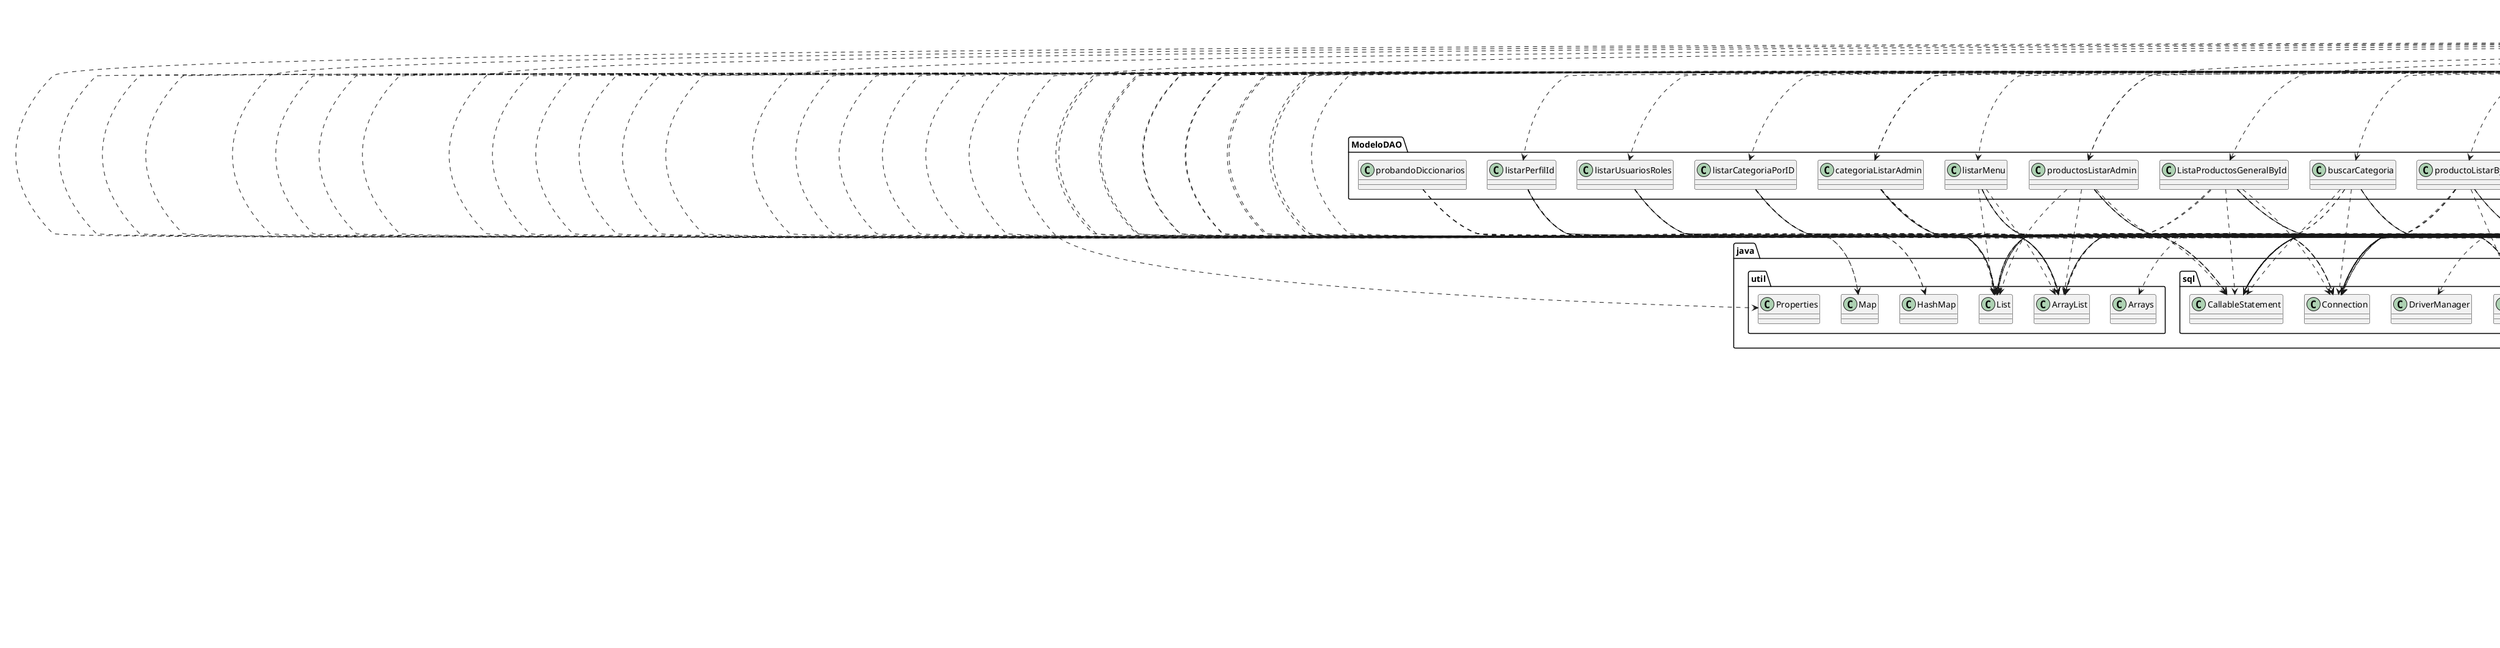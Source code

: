 @startuml
annotation java.lang.Override
class Config.ConexionMySQL
class Controlador.ControladorCategoria
class Controlador.ControladorCliente
class Controlador.ControladorPerfil
class Controlador.ControladorProducto
class Controlador.ControladorTrabajador
class Controlador.controladorValidar
class Controlador.controladorVistasCliente
class Modelo.Categoria
class Modelo.Cliente
class Modelo.Empleado
class Modelo.Md5
class Modelo.Menu
class Modelo.MenuPerfil
class Modelo.Pedido
class Modelo.Perfil
class Modelo.Producto
class Modelo.Usuario
class ModeloDAO.ListaProductosGeneralById
class ModeloDAO.ObtenerUsuarioMaximo
class ModeloDAO.PerfilAsignarMenuDAO
class ModeloDAO.PerfilEditarDAO
class ModeloDAO.ValidarMenuDAO
class ModeloDAO.ValidarUsuario
class ModeloDAO.actualizarPerfil
class ModeloDAO.actualizarProducto
class ModeloDAO.agregarCategoria
class ModeloDAO.agregarClienteActivar
class ModeloDAO.agregarPerfil
class ModeloDAO.agregarProducto
class ModeloDAO.agregarUsuarioActivarCuenta
class ModeloDAO.buscarCategoria
class ModeloDAO.buscarProductoAdmin
class ModeloDAO.categoriaListarAdmin
class ModeloDAO.deshabilitarPerfil
class ModeloDAO.editarCategoria
class ModeloDAO.eliminarCategoria
class ModeloDAO.eliminarProducto
class ModeloDAO.filtrarPerfil
class ModeloDAO.habilitarPerfil
class ModeloDAO.listarCategoriaPorID
class ModeloDAO.listarMenu
class ModeloDAO.listarPerfilId
class ModeloDAO.listarUsuariosRoles
class ModeloDAO.mostrarCategoria
class ModeloDAO.mostrarProducto
class ModeloDAO.ocultarCategoria
class ModeloDAO.ocultarProducto
class ModeloDAO.perfilEliminar
class ModeloDAO.probandoDiccionarios
class ModeloDAO.productoListarById
class ModeloDAO.productosListarAdmin
class ModeloDAO.revisarDatosRegistro
class com.google.gson.Gson
class java.io.IOException
class java.io.PrintWriter
class java.security.MessageDigest
class java.sql.CallableStatement
class java.sql.Connection
class java.sql.DriverManager
class java.sql.ResultSet
class java.sql.Types
class java.util.ArrayList
class java.util.Arrays
class java.util.HashMap
class java.util.List
class java.util.Map
class java.util.Properties
class javax.activation.DataHandler
class javax.activation.FileDataSource
class javax.crypto.Cipher
class javax.crypto.SecretKey
class javax.crypto.spec.SecretKeySpec
class javax.mail.BodyPart
class javax.mail.Message
class javax.mail.Session
class javax.mail.Transport
class javax.mail.internet.InternetAddress
class javax.mail.internet.MimeBodyPart
class javax.mail.internet.MimeMessage
class javax.mail.internet.MimeMultipart
class javax.servlet.ServletException
class javax.servlet.http.HttpServlet
class javax.servlet.http.HttpServletRequest
class javax.servlet.http.HttpServletResponse
class javax.servlet.http.HttpSession
class org.apache.commons.codec.binary.Base64
interface Interfaces.IAgregarCliente
interface Interfaces.IAgregarGeneral
interface Interfaces.IAgregarUsuario
interface Interfaces.IBuscar
interface Interfaces.ICambiarEstado
interface Interfaces.IConexion
interface Interfaces.IEditarGeneral
interface Interfaces.IListar
interface Interfaces.IListarById
interface Interfaces.IObtenerMaxId
interface Interfaces.IValidarDatosRegistro
interface Interfaces.IValidarMenu
interface Interfaces.IValidarUsuario
Config.ConexionMySQL ..> java.lang.Override
Config.ConexionMySQL ..> java.sql.Connection
Config.ConexionMySQL ..> java.sql.DriverManager
Config.ConexionMySQL --|> Interfaces.IConexion
Controlador.ControladorCategoria ..> java.lang.Override
Controlador.ControladorCategoria ..> Modelo.Categoria
Controlador.ControladorCategoria ..> ModeloDAO.agregarCategoria
Controlador.ControladorCategoria ..> ModeloDAO.buscarCategoria
Controlador.ControladorCategoria ..> ModeloDAO.categoriaListarAdmin
Controlador.ControladorCategoria ..> ModeloDAO.editarCategoria
Controlador.ControladorCategoria ..> ModeloDAO.eliminarCategoria
Controlador.ControladorCategoria ..> ModeloDAO.listarCategoriaPorID
Controlador.ControladorCategoria ..> ModeloDAO.mostrarCategoria
Controlador.ControladorCategoria ..> ModeloDAO.ocultarCategoria
Controlador.ControladorCategoria ..> com.google.gson.Gson
Controlador.ControladorCategoria ..> java.io.IOException
Controlador.ControladorCategoria ..> java.io.PrintWriter
Controlador.ControladorCategoria ..> java.util.ArrayList
Controlador.ControladorCategoria ..> java.util.List
Controlador.ControladorCategoria ..> javax.servlet.ServletException
Controlador.ControladorCategoria --|> javax.servlet.http.HttpServlet
Controlador.ControladorCategoria ..> javax.servlet.http.HttpServletRequest
Controlador.ControladorCategoria ..> javax.servlet.http.HttpServletResponse
Controlador.ControladorCliente ..> java.lang.Override
Controlador.ControladorCliente ..> java.io.IOException
Controlador.ControladorCliente ..> java.io.PrintWriter
Controlador.ControladorCliente ..> javax.servlet.ServletException
Controlador.ControladorCliente --|> javax.servlet.http.HttpServlet
Controlador.ControladorCliente ..> javax.servlet.http.HttpServletRequest
Controlador.ControladorCliente ..> javax.servlet.http.HttpServletResponse
Controlador.ControladorPerfil ..> java.lang.Override
Controlador.ControladorPerfil ..> Modelo.Menu
Controlador.ControladorPerfil ..> Modelo.MenuPerfil
Controlador.ControladorPerfil ..> Modelo.Perfil
Controlador.ControladorPerfil ..> ModeloDAO.PerfilAsignarMenuDAO
Controlador.ControladorPerfil ..> ModeloDAO.PerfilEditarDAO
Controlador.ControladorPerfil ..> ModeloDAO.actualizarPerfil
Controlador.ControladorPerfil ..> ModeloDAO.agregarPerfil
Controlador.ControladorPerfil ..> ModeloDAO.deshabilitarPerfil
Controlador.ControladorPerfil ..> ModeloDAO.filtrarPerfil
Controlador.ControladorPerfil ..> ModeloDAO.habilitarPerfil
Controlador.ControladorPerfil ..> ModeloDAO.listarMenu
Controlador.ControladorPerfil ..> ModeloDAO.listarPerfilId
Controlador.ControladorPerfil ..> ModeloDAO.listarUsuariosRoles
Controlador.ControladorPerfil ..> ModeloDAO.perfilEliminar
Controlador.ControladorPerfil ..> com.google.gson.Gson
Controlador.ControladorPerfil ..> java.io.IOException
Controlador.ControladorPerfil ..> java.io.PrintWriter
Controlador.ControladorPerfil ..> java.util.ArrayList
Controlador.ControladorPerfil ..> java.util.List
Controlador.ControladorPerfil ..> javax.servlet.ServletException
Controlador.ControladorPerfil --|> javax.servlet.http.HttpServlet
Controlador.ControladorPerfil ..> javax.servlet.http.HttpServletRequest
Controlador.ControladorPerfil ..> javax.servlet.http.HttpServletResponse
Controlador.ControladorProducto ..> java.lang.Override
Controlador.ControladorProducto ..> Modelo.Categoria
Controlador.ControladorProducto ..> Modelo.Producto
Controlador.ControladorProducto ..> ModeloDAO.actualizarProducto
Controlador.ControladorProducto ..> ModeloDAO.agregarProducto
Controlador.ControladorProducto ..> ModeloDAO.buscarProductoAdmin
Controlador.ControladorProducto ..> ModeloDAO.categoriaListarAdmin
Controlador.ControladorProducto ..> ModeloDAO.eliminarProducto
Controlador.ControladorProducto ..> ModeloDAO.mostrarProducto
Controlador.ControladorProducto ..> ModeloDAO.ocultarProducto
Controlador.ControladorProducto ..> ModeloDAO.productoListarById
Controlador.ControladorProducto ..> ModeloDAO.productosListarAdmin
Controlador.ControladorProducto ..> com.google.gson.Gson
Controlador.ControladorProducto ..> java.io.IOException
Controlador.ControladorProducto ..> java.io.PrintWriter
Controlador.ControladorProducto ..> java.util.ArrayList
Controlador.ControladorProducto ..> java.util.List
Controlador.ControladorProducto ..> javax.servlet.ServletException
Controlador.ControladorProducto --|> javax.servlet.http.HttpServlet
Controlador.ControladorProducto ..> javax.servlet.http.HttpServletRequest
Controlador.ControladorProducto ..> javax.servlet.http.HttpServletResponse
Controlador.ControladorTrabajador ..> java.lang.Override
Controlador.ControladorTrabajador ..> java.io.IOException
Controlador.ControladorTrabajador ..> java.io.PrintWriter
Controlador.ControladorTrabajador ..> javax.servlet.ServletException
Controlador.ControladorTrabajador --|> javax.servlet.http.HttpServlet
Controlador.ControladorTrabajador ..> javax.servlet.http.HttpServletRequest
Controlador.ControladorTrabajador ..> javax.servlet.http.HttpServletResponse
Controlador.controladorValidar ..> java.lang.Override
Controlador.controladorValidar ..> Modelo.Cliente
Controlador.controladorValidar ..> Modelo.Menu
Controlador.controladorValidar ..> Modelo.Perfil
Controlador.controladorValidar ..> Modelo.Usuario
Controlador.controladorValidar ..> ModeloDAO.ObtenerUsuarioMaximo
Controlador.controladorValidar ..> ModeloDAO.ValidarMenuDAO
Controlador.controladorValidar ..> ModeloDAO.ValidarUsuario
Controlador.controladorValidar ..> ModeloDAO.agregarClienteActivar
Controlador.controladorValidar ..> ModeloDAO.agregarUsuarioActivarCuenta
Controlador.controladorValidar ..> ModeloDAO.revisarDatosRegistro
Controlador.controladorValidar ..> java.io.IOException
Controlador.controladorValidar ..> java.io.PrintWriter
Controlador.controladorValidar ..> java.util.ArrayList
Controlador.controladorValidar ..> java.util.HashMap
Controlador.controladorValidar ..> java.util.List
Controlador.controladorValidar ..> java.util.Map
Controlador.controladorValidar ..> java.util.Properties
Controlador.controladorValidar ..> javax.activation.DataHandler
Controlador.controladorValidar ..> javax.activation.FileDataSource
Controlador.controladorValidar ..> javax.mail.BodyPart
Controlador.controladorValidar ..> javax.mail.Message
Controlador.controladorValidar ..> javax.mail.Session
Controlador.controladorValidar ..> javax.mail.Transport
Controlador.controladorValidar ..> javax.mail.internet.InternetAddress
Controlador.controladorValidar ..> javax.mail.internet.MimeBodyPart
Controlador.controladorValidar ..> javax.mail.internet.MimeMessage
Controlador.controladorValidar ..> javax.mail.internet.MimeMultipart
Controlador.controladorValidar ..> javax.servlet.ServletException
Controlador.controladorValidar --|> javax.servlet.http.HttpServlet
Controlador.controladorValidar ..> javax.servlet.http.HttpServletRequest
Controlador.controladorValidar ..> javax.servlet.http.HttpServletResponse
Controlador.controladorValidar ..> javax.servlet.http.HttpSession
Controlador.controladorVistasCliente ..> java.lang.Override
Controlador.controladorVistasCliente ..> Modelo.Producto
Controlador.controladorVistasCliente ..> ModeloDAO.ListaProductosGeneralById
Controlador.controladorVistasCliente ..> ModeloDAO.productosListarAdmin
Controlador.controladorVistasCliente ..> java.io.IOException
Controlador.controladorVistasCliente ..> java.io.PrintWriter
Controlador.controladorVistasCliente ..> java.util.ArrayList
Controlador.controladorVistasCliente ..> java.util.List
Controlador.controladorVistasCliente ..> javax.servlet.ServletException
Controlador.controladorVistasCliente --|> javax.servlet.http.HttpServlet
Controlador.controladorVistasCliente ..> javax.servlet.http.HttpServletRequest
Controlador.controladorVistasCliente ..> javax.servlet.http.HttpServletResponse
Modelo.Cliente --|> Modelo.Usuario
Modelo.Empleado --|> Modelo.Usuario
Modelo.Md5 ..> java.security.MessageDigest
Modelo.Md5 ..> java.util.Arrays
Modelo.Md5 ..> javax.crypto.Cipher
Modelo.Md5 ..> javax.crypto.SecretKey
Modelo.Md5 ..> javax.crypto.spec.SecretKeySpec
Modelo.Md5 ..> org.apache.commons.codec.binary.Base64
Modelo.Menu --|> Modelo.Perfil
Modelo.MenuPerfil --|> Modelo.Menu
Modelo.Pedido --|> Modelo.Usuario
Modelo.Producto --|> Modelo.Categoria
ModeloDAO.ListaProductosGeneralById ..> java.lang.Override
ModeloDAO.ListaProductosGeneralById ..> Config.ConexionMySQL
ModeloDAO.ListaProductosGeneralById ..> Modelo.Producto
ModeloDAO.ListaProductosGeneralById ..> java.sql.CallableStatement
ModeloDAO.ListaProductosGeneralById ..> java.sql.Connection
ModeloDAO.ListaProductosGeneralById ..> java.sql.ResultSet
ModeloDAO.ListaProductosGeneralById ..> java.util.ArrayList
ModeloDAO.ListaProductosGeneralById ..> java.util.List
ModeloDAO.ListaProductosGeneralById --|> Interfaces.IListarById
ModeloDAO.ObtenerUsuarioMaximo ..> java.lang.Override
ModeloDAO.ObtenerUsuarioMaximo ..> Config.ConexionMySQL
ModeloDAO.ObtenerUsuarioMaximo ..> java.sql.CallableStatement
ModeloDAO.ObtenerUsuarioMaximo ..> java.sql.Connection
ModeloDAO.ObtenerUsuarioMaximo ..> java.sql.ResultSet
ModeloDAO.ObtenerUsuarioMaximo --|> Interfaces.IObtenerMaxId
ModeloDAO.PerfilAsignarMenuDAO ..> java.lang.Override
ModeloDAO.PerfilAsignarMenuDAO ..> Config.ConexionMySQL
ModeloDAO.PerfilAsignarMenuDAO ..> Modelo.MenuPerfil
ModeloDAO.PerfilAsignarMenuDAO ..> java.sql.CallableStatement
ModeloDAO.PerfilAsignarMenuDAO ..> java.sql.Connection
ModeloDAO.PerfilAsignarMenuDAO ..> java.sql.Types
ModeloDAO.PerfilAsignarMenuDAO --|> Interfaces.IAgregarGeneral
ModeloDAO.PerfilEditarDAO ..> java.lang.Override
ModeloDAO.PerfilEditarDAO ..> Config.ConexionMySQL
ModeloDAO.PerfilEditarDAO ..> Modelo.MenuPerfil
ModeloDAO.PerfilEditarDAO ..> java.sql.CallableStatement
ModeloDAO.PerfilEditarDAO ..> java.sql.Connection
ModeloDAO.PerfilEditarDAO ..> java.sql.ResultSet
ModeloDAO.PerfilEditarDAO ..> java.util.ArrayList
ModeloDAO.PerfilEditarDAO ..> java.util.List
ModeloDAO.PerfilEditarDAO --|> Interfaces.IListarById
ModeloDAO.ValidarMenuDAO ..> java.lang.Override
ModeloDAO.ValidarMenuDAO ..> Config.ConexionMySQL
ModeloDAO.ValidarMenuDAO ..> Modelo.Menu
ModeloDAO.ValidarMenuDAO ..> java.sql.CallableStatement
ModeloDAO.ValidarMenuDAO ..> java.sql.Connection
ModeloDAO.ValidarMenuDAO ..> java.sql.ResultSet
ModeloDAO.ValidarMenuDAO ..> java.util.ArrayList
ModeloDAO.ValidarMenuDAO ..> java.util.List
ModeloDAO.ValidarMenuDAO --|> Interfaces.IValidarMenu
ModeloDAO.ValidarUsuario ..> java.lang.Override
ModeloDAO.ValidarUsuario ..> Config.ConexionMySQL
ModeloDAO.ValidarUsuario ..> Modelo.Md5
ModeloDAO.ValidarUsuario ..> Modelo.Usuario
ModeloDAO.ValidarUsuario ..> java.sql.CallableStatement
ModeloDAO.ValidarUsuario ..> java.sql.Connection
ModeloDAO.ValidarUsuario ..> java.sql.ResultSet
ModeloDAO.ValidarUsuario ..> java.sql.Types
ModeloDAO.ValidarUsuario --|> Interfaces.IValidarUsuario
ModeloDAO.actualizarPerfil ..> java.lang.Override
ModeloDAO.actualizarPerfil ..> Config.ConexionMySQL
ModeloDAO.actualizarPerfil ..> Modelo.Perfil
ModeloDAO.actualizarPerfil ..> java.sql.CallableStatement
ModeloDAO.actualizarPerfil ..> java.sql.Connection
ModeloDAO.actualizarPerfil ..> java.sql.Types
ModeloDAO.actualizarPerfil --|> Interfaces.IEditarGeneral
ModeloDAO.actualizarProducto ..> java.lang.Override
ModeloDAO.actualizarProducto ..> Config.ConexionMySQL
ModeloDAO.actualizarProducto ..> Modelo.Producto
ModeloDAO.actualizarProducto ..> java.sql.CallableStatement
ModeloDAO.actualizarProducto ..> java.sql.Connection
ModeloDAO.actualizarProducto ..> java.sql.Types
ModeloDAO.actualizarProducto --|> Interfaces.IEditarGeneral
ModeloDAO.agregarCategoria ..> java.lang.Override
ModeloDAO.agregarCategoria ..> Config.ConexionMySQL
ModeloDAO.agregarCategoria ..> Modelo.Categoria
ModeloDAO.agregarCategoria ..> java.sql.CallableStatement
ModeloDAO.agregarCategoria ..> java.sql.Connection
ModeloDAO.agregarCategoria ..> java.sql.Types
ModeloDAO.agregarCategoria --|> Interfaces.IAgregarGeneral
ModeloDAO.agregarClienteActivar ..> java.lang.Override
ModeloDAO.agregarClienteActivar ..> Config.ConexionMySQL
ModeloDAO.agregarClienteActivar ..> Modelo.Cliente
ModeloDAO.agregarClienteActivar ..> java.sql.CallableStatement
ModeloDAO.agregarClienteActivar ..> java.sql.Connection
ModeloDAO.agregarClienteActivar ..> java.sql.ResultSet
ModeloDAO.agregarClienteActivar --|> Interfaces.IAgregarCliente
ModeloDAO.agregarPerfil ..> java.lang.Override
ModeloDAO.agregarPerfil ..> Config.ConexionMySQL
ModeloDAO.agregarPerfil ..> Modelo.Perfil
ModeloDAO.agregarPerfil ..> java.sql.CallableStatement
ModeloDAO.agregarPerfil ..> java.sql.Connection
ModeloDAO.agregarPerfil ..> java.sql.Types
ModeloDAO.agregarPerfil --|> Interfaces.IAgregarGeneral
ModeloDAO.agregarProducto ..> java.lang.Override
ModeloDAO.agregarProducto ..> Config.ConexionMySQL
ModeloDAO.agregarProducto ..> Modelo.Producto
ModeloDAO.agregarProducto ..> java.sql.CallableStatement
ModeloDAO.agregarProducto ..> java.sql.Connection
ModeloDAO.agregarProducto ..> java.sql.Types
ModeloDAO.agregarProducto --|> Interfaces.IAgregarGeneral
ModeloDAO.agregarUsuarioActivarCuenta ..> java.lang.Override
ModeloDAO.agregarUsuarioActivarCuenta ..> Config.ConexionMySQL
ModeloDAO.agregarUsuarioActivarCuenta ..> Modelo.Md5
ModeloDAO.agregarUsuarioActivarCuenta ..> Modelo.Usuario
ModeloDAO.agregarUsuarioActivarCuenta ..> java.sql.CallableStatement
ModeloDAO.agregarUsuarioActivarCuenta ..> java.sql.Connection
ModeloDAO.agregarUsuarioActivarCuenta --|> Interfaces.IAgregarUsuario
ModeloDAO.buscarCategoria ..> java.lang.Override
ModeloDAO.buscarCategoria ..> Config.ConexionMySQL
ModeloDAO.buscarCategoria ..> Modelo.Categoria
ModeloDAO.buscarCategoria ..> java.sql.CallableStatement
ModeloDAO.buscarCategoria ..> java.sql.Connection
ModeloDAO.buscarCategoria ..> java.sql.ResultSet
ModeloDAO.buscarCategoria ..> java.util.ArrayList
ModeloDAO.buscarCategoria ..> java.util.List
ModeloDAO.buscarCategoria --|> Interfaces.IBuscar
ModeloDAO.buscarProductoAdmin ..> java.lang.Override
ModeloDAO.buscarProductoAdmin ..> Config.ConexionMySQL
ModeloDAO.buscarProductoAdmin ..> Modelo.Producto
ModeloDAO.buscarProductoAdmin ..> java.sql.CallableStatement
ModeloDAO.buscarProductoAdmin ..> java.sql.Connection
ModeloDAO.buscarProductoAdmin ..> java.sql.ResultSet
ModeloDAO.buscarProductoAdmin ..> java.util.ArrayList
ModeloDAO.buscarProductoAdmin ..> java.util.List
ModeloDAO.buscarProductoAdmin --|> Interfaces.IBuscar
ModeloDAO.categoriaListarAdmin ..> java.lang.Override
ModeloDAO.categoriaListarAdmin ..> Config.ConexionMySQL
ModeloDAO.categoriaListarAdmin ..> Modelo.Categoria
ModeloDAO.categoriaListarAdmin ..> java.sql.CallableStatement
ModeloDAO.categoriaListarAdmin ..> java.sql.Connection
ModeloDAO.categoriaListarAdmin ..> java.sql.ResultSet
ModeloDAO.categoriaListarAdmin ..> java.util.ArrayList
ModeloDAO.categoriaListarAdmin ..> java.util.List
ModeloDAO.categoriaListarAdmin --|> Interfaces.IListar
ModeloDAO.deshabilitarPerfil ..> java.lang.Override
ModeloDAO.deshabilitarPerfil ..> Config.ConexionMySQL
ModeloDAO.deshabilitarPerfil ..> Modelo.Perfil
ModeloDAO.deshabilitarPerfil ..> java.sql.CallableStatement
ModeloDAO.deshabilitarPerfil ..> java.sql.Connection
ModeloDAO.deshabilitarPerfil --|> Interfaces.ICambiarEstado
ModeloDAO.editarCategoria ..> java.lang.Override
ModeloDAO.editarCategoria ..> Config.ConexionMySQL
ModeloDAO.editarCategoria ..> Modelo.Categoria
ModeloDAO.editarCategoria ..> java.sql.CallableStatement
ModeloDAO.editarCategoria ..> java.sql.Connection
ModeloDAO.editarCategoria ..> java.sql.Types
ModeloDAO.editarCategoria --|> Interfaces.IEditarGeneral
ModeloDAO.eliminarCategoria ..> java.lang.Override
ModeloDAO.eliminarCategoria ..> Config.ConexionMySQL
ModeloDAO.eliminarCategoria ..> Modelo.Categoria
ModeloDAO.eliminarCategoria ..> java.sql.CallableStatement
ModeloDAO.eliminarCategoria ..> java.sql.Connection
ModeloDAO.eliminarCategoria --|> Interfaces.ICambiarEstado
ModeloDAO.eliminarProducto ..> java.lang.Override
ModeloDAO.eliminarProducto ..> Config.ConexionMySQL
ModeloDAO.eliminarProducto ..> Modelo.Producto
ModeloDAO.eliminarProducto ..> java.sql.CallableStatement
ModeloDAO.eliminarProducto ..> java.sql.Connection
ModeloDAO.eliminarProducto --|> Interfaces.ICambiarEstado
ModeloDAO.filtrarPerfil ..> java.lang.Override
ModeloDAO.filtrarPerfil ..> Config.ConexionMySQL
ModeloDAO.filtrarPerfil ..> Modelo.Menu
ModeloDAO.filtrarPerfil ..> Modelo.Perfil
ModeloDAO.filtrarPerfil ..> java.sql.CallableStatement
ModeloDAO.filtrarPerfil ..> java.sql.Connection
ModeloDAO.filtrarPerfil ..> java.sql.ResultSet
ModeloDAO.filtrarPerfil ..> java.util.ArrayList
ModeloDAO.filtrarPerfil ..> java.util.List
ModeloDAO.filtrarPerfil --|> Interfaces.IBuscar
ModeloDAO.habilitarPerfil ..> java.lang.Override
ModeloDAO.habilitarPerfil ..> Config.ConexionMySQL
ModeloDAO.habilitarPerfil ..> Modelo.Perfil
ModeloDAO.habilitarPerfil ..> java.sql.CallableStatement
ModeloDAO.habilitarPerfil ..> java.sql.Connection
ModeloDAO.habilitarPerfil --|> Interfaces.ICambiarEstado
ModeloDAO.listarCategoriaPorID ..> java.lang.Override
ModeloDAO.listarCategoriaPorID ..> Config.ConexionMySQL
ModeloDAO.listarCategoriaPorID ..> Modelo.Categoria
ModeloDAO.listarCategoriaPorID ..> java.sql.CallableStatement
ModeloDAO.listarCategoriaPorID ..> java.sql.Connection
ModeloDAO.listarCategoriaPorID ..> java.sql.ResultSet
ModeloDAO.listarCategoriaPorID ..> java.util.ArrayList
ModeloDAO.listarCategoriaPorID ..> java.util.List
ModeloDAO.listarCategoriaPorID --|> Interfaces.IListarById
ModeloDAO.listarMenu ..> java.lang.Override
ModeloDAO.listarMenu ..> Config.ConexionMySQL
ModeloDAO.listarMenu ..> Modelo.Menu
ModeloDAO.listarMenu ..> java.sql.CallableStatement
ModeloDAO.listarMenu ..> java.sql.Connection
ModeloDAO.listarMenu ..> java.sql.ResultSet
ModeloDAO.listarMenu ..> java.util.ArrayList
ModeloDAO.listarMenu ..> java.util.List
ModeloDAO.listarMenu --|> Interfaces.IListar
ModeloDAO.listarPerfilId ..> java.lang.Override
ModeloDAO.listarPerfilId ..> Config.ConexionMySQL
ModeloDAO.listarPerfilId ..> Modelo.Perfil
ModeloDAO.listarPerfilId ..> java.sql.CallableStatement
ModeloDAO.listarPerfilId ..> java.sql.Connection
ModeloDAO.listarPerfilId ..> java.sql.ResultSet
ModeloDAO.listarPerfilId ..> java.util.ArrayList
ModeloDAO.listarPerfilId ..> java.util.List
ModeloDAO.listarPerfilId --|> Interfaces.IListarById
ModeloDAO.listarUsuariosRoles ..> java.lang.Override
ModeloDAO.listarUsuariosRoles ..> Config.ConexionMySQL
ModeloDAO.listarUsuariosRoles ..> Modelo.Perfil
ModeloDAO.listarUsuariosRoles ..> java.sql.CallableStatement
ModeloDAO.listarUsuariosRoles ..> java.sql.Connection
ModeloDAO.listarUsuariosRoles ..> java.sql.ResultSet
ModeloDAO.listarUsuariosRoles ..> java.util.ArrayList
ModeloDAO.listarUsuariosRoles ..> java.util.List
ModeloDAO.listarUsuariosRoles --|> Interfaces.IListar
ModeloDAO.mostrarCategoria ..> java.lang.Override
ModeloDAO.mostrarCategoria ..> Config.ConexionMySQL
ModeloDAO.mostrarCategoria ..> Modelo.Categoria
ModeloDAO.mostrarCategoria ..> java.sql.CallableStatement
ModeloDAO.mostrarCategoria ..> java.sql.Connection
ModeloDAO.mostrarCategoria --|> Interfaces.ICambiarEstado
ModeloDAO.mostrarProducto ..> java.lang.Override
ModeloDAO.mostrarProducto ..> Config.ConexionMySQL
ModeloDAO.mostrarProducto ..> Modelo.Producto
ModeloDAO.mostrarProducto ..> java.sql.CallableStatement
ModeloDAO.mostrarProducto ..> java.sql.Connection
ModeloDAO.mostrarProducto --|> Interfaces.ICambiarEstado
ModeloDAO.ocultarCategoria ..> java.lang.Override
ModeloDAO.ocultarCategoria ..> Config.ConexionMySQL
ModeloDAO.ocultarCategoria ..> Modelo.Categoria
ModeloDAO.ocultarCategoria ..> java.sql.CallableStatement
ModeloDAO.ocultarCategoria ..> java.sql.Connection
ModeloDAO.ocultarCategoria --|> Interfaces.ICambiarEstado
ModeloDAO.ocultarProducto ..> java.lang.Override
ModeloDAO.ocultarProducto ..> Config.ConexionMySQL
ModeloDAO.ocultarProducto ..> Modelo.Producto
ModeloDAO.ocultarProducto ..> java.sql.CallableStatement
ModeloDAO.ocultarProducto ..> java.sql.Connection
ModeloDAO.ocultarProducto --|> Interfaces.ICambiarEstado
ModeloDAO.perfilEliminar ..> java.lang.Override
ModeloDAO.perfilEliminar ..> Config.ConexionMySQL
ModeloDAO.perfilEliminar ..> Modelo.Perfil
ModeloDAO.perfilEliminar ..> java.sql.CallableStatement
ModeloDAO.perfilEliminar ..> java.sql.Connection
ModeloDAO.perfilEliminar --|> Interfaces.ICambiarEstado
ModeloDAO.probandoDiccionarios ..> Modelo.Usuario
ModeloDAO.probandoDiccionarios ..> java.util.ArrayList
ModeloDAO.probandoDiccionarios ..> java.util.HashMap
ModeloDAO.probandoDiccionarios ..> java.util.List
ModeloDAO.probandoDiccionarios ..> java.util.Map
ModeloDAO.productoListarById ..> java.lang.Override
ModeloDAO.productoListarById ..> Config.ConexionMySQL
ModeloDAO.productoListarById ..> Modelo.Producto
ModeloDAO.productoListarById ..> java.sql.CallableStatement
ModeloDAO.productoListarById ..> java.sql.Connection
ModeloDAO.productoListarById ..> java.sql.ResultSet
ModeloDAO.productoListarById ..> java.util.ArrayList
ModeloDAO.productoListarById ..> java.util.List
ModeloDAO.productoListarById --|> Interfaces.IListarById
ModeloDAO.productosListarAdmin ..> java.lang.Override
ModeloDAO.productosListarAdmin ..> Config.ConexionMySQL
ModeloDAO.productosListarAdmin ..> Modelo.Producto
ModeloDAO.productosListarAdmin ..> java.sql.CallableStatement
ModeloDAO.productosListarAdmin ..> java.sql.Connection
ModeloDAO.productosListarAdmin ..> java.sql.ResultSet
ModeloDAO.productosListarAdmin ..> java.util.ArrayList
ModeloDAO.productosListarAdmin ..> java.util.List
ModeloDAO.productosListarAdmin --|> Interfaces.IListar
ModeloDAO.revisarDatosRegistro ..> java.lang.Override
ModeloDAO.revisarDatosRegistro ..> Config.ConexionMySQL
ModeloDAO.revisarDatosRegistro ..> Modelo.Cliente
ModeloDAO.revisarDatosRegistro ..> Modelo.Usuario
ModeloDAO.revisarDatosRegistro ..> java.sql.CallableStatement
ModeloDAO.revisarDatosRegistro ..> java.sql.Connection
ModeloDAO.revisarDatosRegistro ..> java.sql.ResultSet
ModeloDAO.revisarDatosRegistro ..> java.sql.Types
ModeloDAO.revisarDatosRegistro --|> Interfaces.IValidarDatosRegistro
Interfaces.IBuscar ..> java.util.List
Interfaces.IConexion ..> java.sql.Connection
Interfaces.IListar ..> java.util.List
Interfaces.IListarById ..> java.util.List
Interfaces.IValidarDatosRegistro ..> Modelo.Cliente
Interfaces.IValidarMenu ..> java.util.List
Interfaces.IValidarUsuario ..> Modelo.Usuario
@enduml